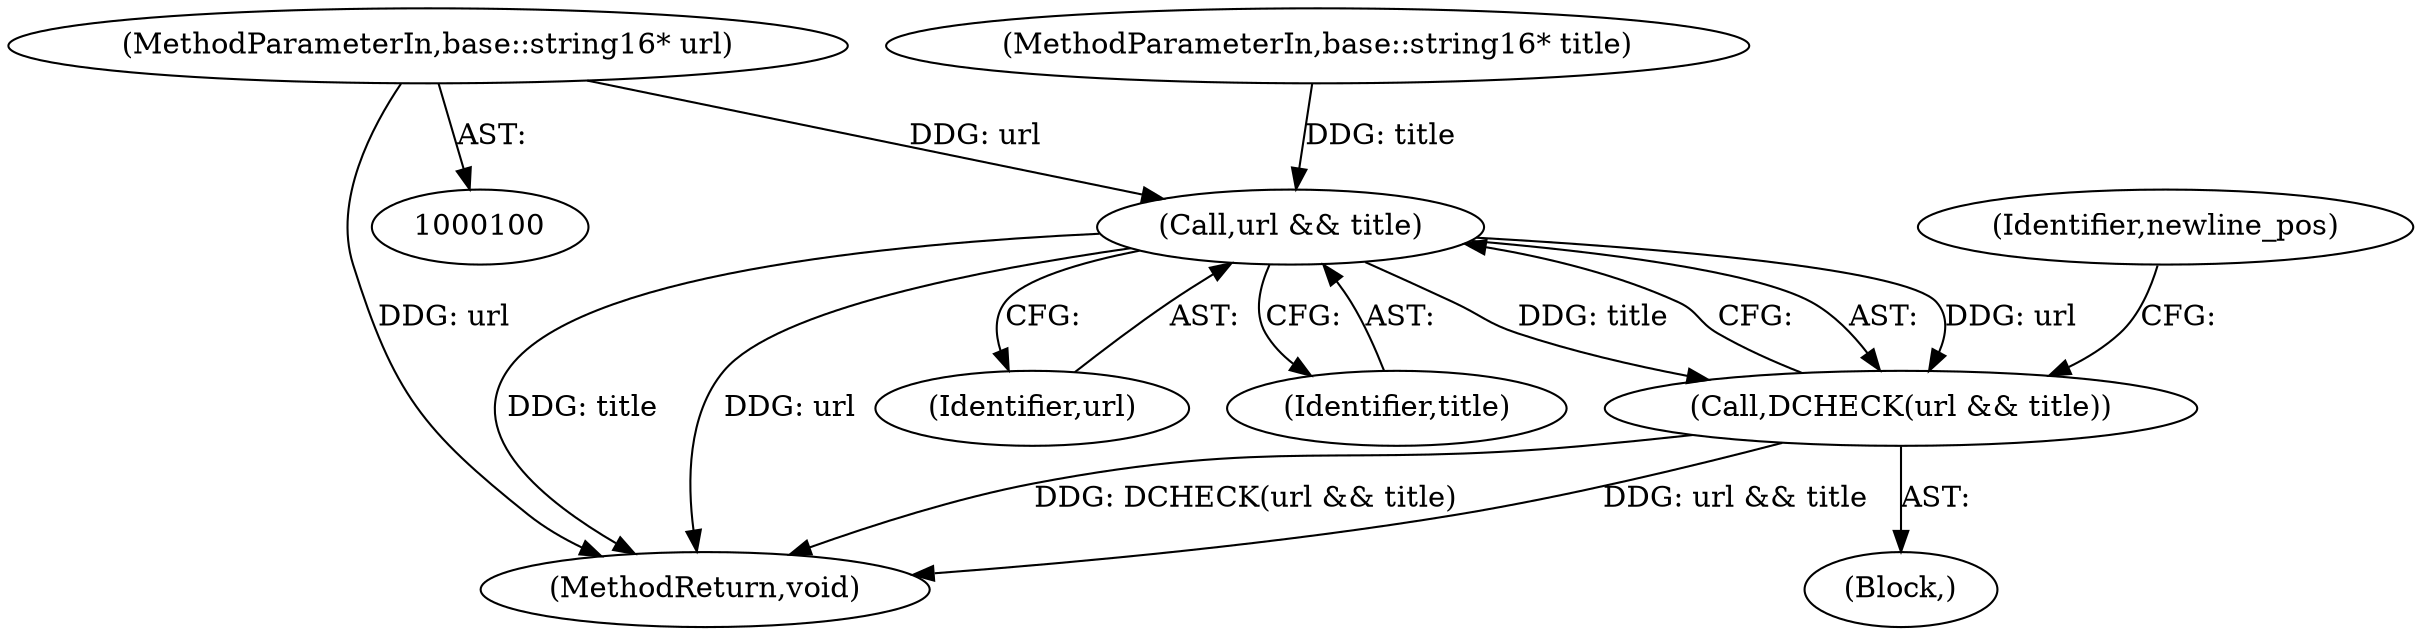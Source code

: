digraph "0_Chrome_e93dc535728da259ec16d1c3cc393f80b25f64ae_11@pointer" {
"1000102" [label="(MethodParameterIn,base::string16* url)"];
"1000106" [label="(Call,url && title)"];
"1000105" [label="(Call,DCHECK(url && title))"];
"1000135" [label="(MethodReturn,void)"];
"1000106" [label="(Call,url && title)"];
"1000107" [label="(Identifier,url)"];
"1000105" [label="(Call,DCHECK(url && title))"];
"1000108" [label="(Identifier,title)"];
"1000104" [label="(Block,)"];
"1000102" [label="(MethodParameterIn,base::string16* url)"];
"1000103" [label="(MethodParameterIn,base::string16* title)"];
"1000111" [label="(Identifier,newline_pos)"];
"1000102" -> "1000100"  [label="AST: "];
"1000102" -> "1000135"  [label="DDG: url"];
"1000102" -> "1000106"  [label="DDG: url"];
"1000106" -> "1000105"  [label="AST: "];
"1000106" -> "1000107"  [label="CFG: "];
"1000106" -> "1000108"  [label="CFG: "];
"1000107" -> "1000106"  [label="AST: "];
"1000108" -> "1000106"  [label="AST: "];
"1000105" -> "1000106"  [label="CFG: "];
"1000106" -> "1000135"  [label="DDG: title"];
"1000106" -> "1000135"  [label="DDG: url"];
"1000106" -> "1000105"  [label="DDG: url"];
"1000106" -> "1000105"  [label="DDG: title"];
"1000103" -> "1000106"  [label="DDG: title"];
"1000105" -> "1000104"  [label="AST: "];
"1000111" -> "1000105"  [label="CFG: "];
"1000105" -> "1000135"  [label="DDG: DCHECK(url && title)"];
"1000105" -> "1000135"  [label="DDG: url && title"];
}
